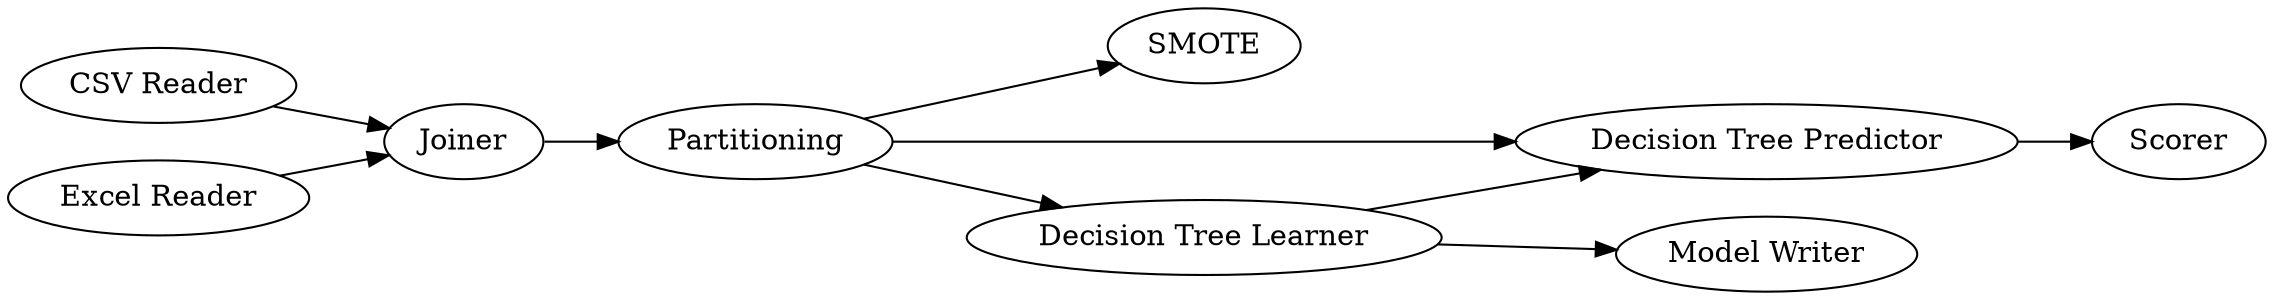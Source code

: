 digraph {
	"2595569210671804446_8" [label=SMOTE]
	"2595569210671804446_2" [label="CSV Reader"]
	"2595569210671804446_3" [label=Joiner]
	"2595569210671804446_1" [label="Excel Reader"]
	"2595569210671804446_6" [label="Decision Tree Predictor"]
	"2595569210671804446_4" [label=Partitioning]
	"2595569210671804446_7" [label=Scorer]
	"2595569210671804446_9" [label="Model Writer"]
	"2595569210671804446_5" [label="Decision Tree Learner"]
	"2595569210671804446_5" -> "2595569210671804446_9"
	"2595569210671804446_4" -> "2595569210671804446_6"
	"2595569210671804446_4" -> "2595569210671804446_8"
	"2595569210671804446_6" -> "2595569210671804446_7"
	"2595569210671804446_2" -> "2595569210671804446_3"
	"2595569210671804446_4" -> "2595569210671804446_5"
	"2595569210671804446_1" -> "2595569210671804446_3"
	"2595569210671804446_3" -> "2595569210671804446_4"
	"2595569210671804446_5" -> "2595569210671804446_6"
	rankdir=LR
}
